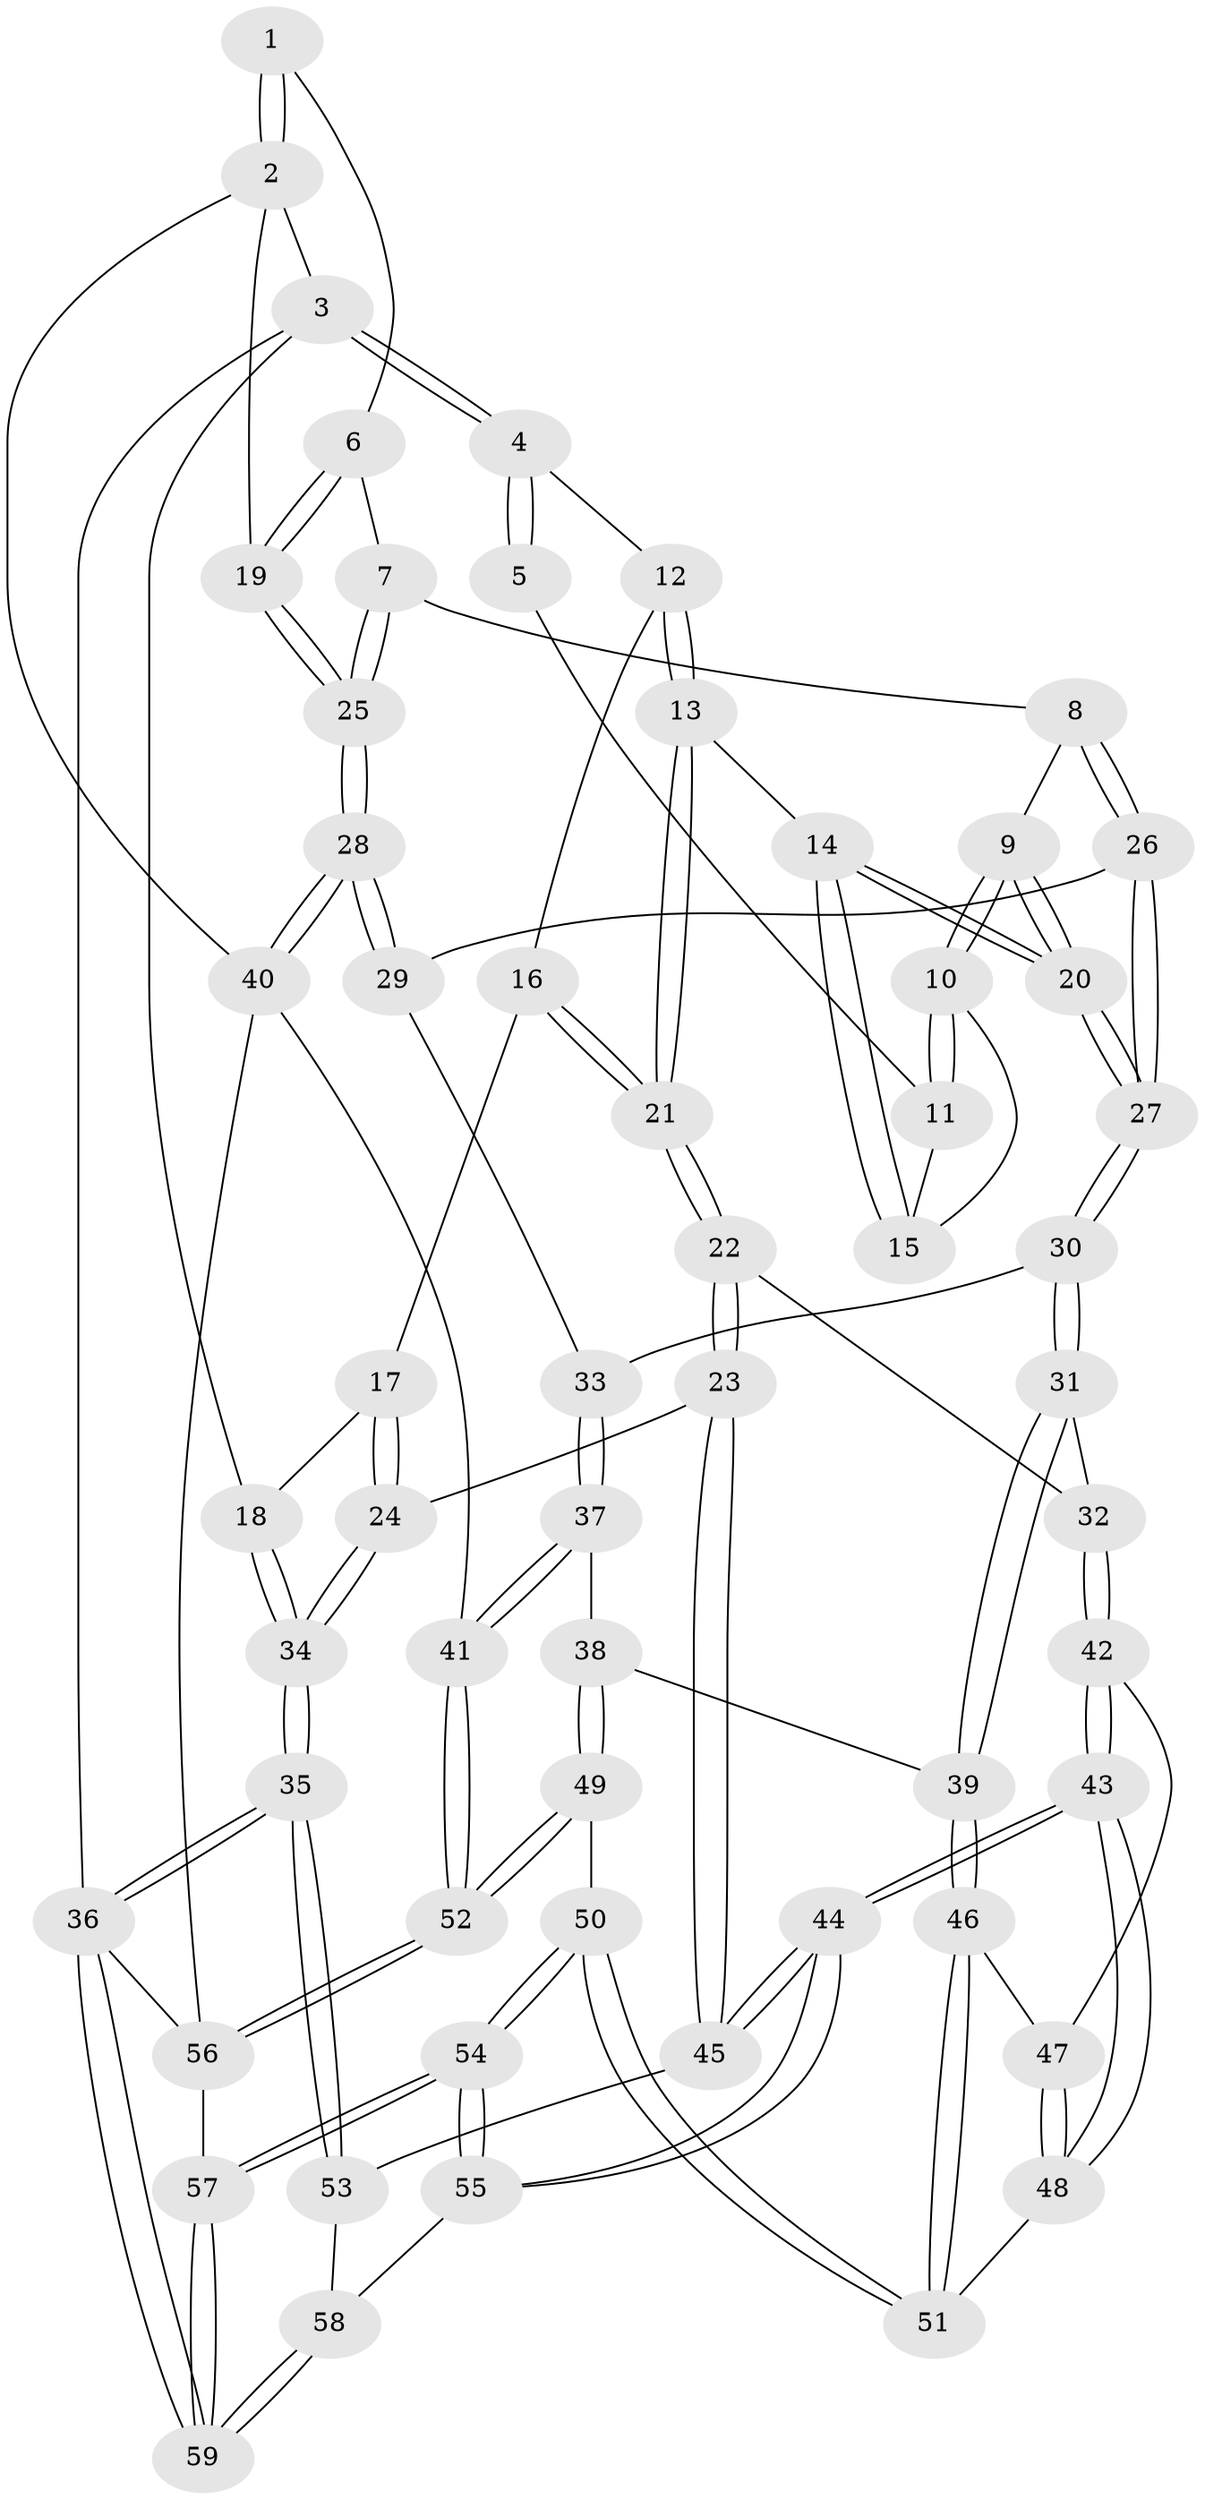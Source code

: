 // coarse degree distribution, {3: 0.6904761904761905, 4: 0.09523809523809523, 2: 0.11904761904761904, 6: 0.023809523809523808, 5: 0.07142857142857142}
// Generated by graph-tools (version 1.1) at 2025/54/03/04/25 22:54:14]
// undirected, 59 vertices, 144 edges
graph export_dot {
  node [color=gray90,style=filled];
  1 [pos="+0.6415506466379085+0"];
  2 [pos="+1+0"];
  3 [pos="+0+0"];
  4 [pos="+0.2740201675478275+0"];
  5 [pos="+0.6122582466228019+0"];
  6 [pos="+0.7123104414989895+0.1427964890807455"];
  7 [pos="+0.6747095053151215+0.19500004275902616"];
  8 [pos="+0.6727268367199034+0.19593746543448073"];
  9 [pos="+0.6143278527275337+0.1859286366416645"];
  10 [pos="+0.6004084129005571+0.17534097237675103"];
  11 [pos="+0.5617669886440045+0.013314352619316168"];
  12 [pos="+0.28894559435701933+0.006810782623658412"];
  13 [pos="+0.36573421332556894+0.18269168146304052"];
  14 [pos="+0.4017188845224833+0.19338580651352077"];
  15 [pos="+0.4738785913429925+0.15689077454365122"];
  16 [pos="+0.1252433109312962+0.1894834110437123"];
  17 [pos="+0.11012433532555166+0.18986400409542448"];
  18 [pos="+0+0"];
  19 [pos="+1+0.1659233735053609"];
  20 [pos="+0.4966759211649633+0.3108949776241921"];
  21 [pos="+0.2581980425624258+0.3096031706187137"];
  22 [pos="+0.22853999141054032+0.45659827206235054"];
  23 [pos="+0.05716813025704588+0.49565675578291934"];
  24 [pos="+0+0.48548075521372275"];
  25 [pos="+0.966179780290302+0.46257546005169664"];
  26 [pos="+0.6500127371033518+0.27890380526623293"];
  27 [pos="+0.511530589264274+0.35382094434806893"];
  28 [pos="+0.9486509651457483+0.5224685612106429"];
  29 [pos="+0.6683061947827105+0.3113378868206289"];
  30 [pos="+0.510877847497081+0.39436005836162247"];
  31 [pos="+0.35169278435726775+0.46464441961189756"];
  32 [pos="+0.2633379763887069+0.4753081508824662"];
  33 [pos="+0.5809759480005879+0.45242009121064847"];
  34 [pos="+0+0.49403761637567256"];
  35 [pos="+0+0.6801108787173747"];
  36 [pos="+0+1"];
  37 [pos="+0.6460057321876741+0.5232239834968871"];
  38 [pos="+0.5298276026149473+0.5934388736081336"];
  39 [pos="+0.4941562732043966+0.5965801173672757"];
  40 [pos="+0.9335277087147132+0.6103185010793338"];
  41 [pos="+0.9333064809168969+0.6103894385947144"];
  42 [pos="+0.2684880024209677+0.4892252173021061"];
  43 [pos="+0.28948233473987633+0.6979172008796884"];
  44 [pos="+0.2630166574073662+0.7752408044413263"];
  45 [pos="+0.1592730783645925+0.726334013814068"];
  46 [pos="+0.45273173667844463+0.6290787240632503"];
  47 [pos="+0.3865861841598676+0.6131833481742681"];
  48 [pos="+0.37543547963023327+0.6779123949391392"];
  49 [pos="+0.5253800125318261+0.7263096422062718"];
  50 [pos="+0.4530544545885026+0.752328499025917"];
  51 [pos="+0.43771006133288093+0.7118937920692702"];
  52 [pos="+0.7516633639935082+0.7875536479658091"];
  53 [pos="+0.06190970144400074+0.8040396310013735"];
  54 [pos="+0.36041287364401514+0.9437822299156062"];
  55 [pos="+0.2753246685605429+0.8045730223268588"];
  56 [pos="+0.5782147319541391+1"];
  57 [pos="+0.3775917377555559+1"];
  58 [pos="+0.07902889991182308+0.8434750862802775"];
  59 [pos="+0.12552274992362417+1"];
  1 -- 2;
  1 -- 2;
  1 -- 6;
  2 -- 3;
  2 -- 19;
  2 -- 40;
  3 -- 4;
  3 -- 4;
  3 -- 18;
  3 -- 36;
  4 -- 5;
  4 -- 5;
  4 -- 12;
  5 -- 11;
  6 -- 7;
  6 -- 19;
  6 -- 19;
  7 -- 8;
  7 -- 25;
  7 -- 25;
  8 -- 9;
  8 -- 26;
  8 -- 26;
  9 -- 10;
  9 -- 10;
  9 -- 20;
  9 -- 20;
  10 -- 11;
  10 -- 11;
  10 -- 15;
  11 -- 15;
  12 -- 13;
  12 -- 13;
  12 -- 16;
  13 -- 14;
  13 -- 21;
  13 -- 21;
  14 -- 15;
  14 -- 15;
  14 -- 20;
  14 -- 20;
  16 -- 17;
  16 -- 21;
  16 -- 21;
  17 -- 18;
  17 -- 24;
  17 -- 24;
  18 -- 34;
  18 -- 34;
  19 -- 25;
  19 -- 25;
  20 -- 27;
  20 -- 27;
  21 -- 22;
  21 -- 22;
  22 -- 23;
  22 -- 23;
  22 -- 32;
  23 -- 24;
  23 -- 45;
  23 -- 45;
  24 -- 34;
  24 -- 34;
  25 -- 28;
  25 -- 28;
  26 -- 27;
  26 -- 27;
  26 -- 29;
  27 -- 30;
  27 -- 30;
  28 -- 29;
  28 -- 29;
  28 -- 40;
  28 -- 40;
  29 -- 33;
  30 -- 31;
  30 -- 31;
  30 -- 33;
  31 -- 32;
  31 -- 39;
  31 -- 39;
  32 -- 42;
  32 -- 42;
  33 -- 37;
  33 -- 37;
  34 -- 35;
  34 -- 35;
  35 -- 36;
  35 -- 36;
  35 -- 53;
  35 -- 53;
  36 -- 59;
  36 -- 59;
  36 -- 56;
  37 -- 38;
  37 -- 41;
  37 -- 41;
  38 -- 39;
  38 -- 49;
  38 -- 49;
  39 -- 46;
  39 -- 46;
  40 -- 41;
  40 -- 56;
  41 -- 52;
  41 -- 52;
  42 -- 43;
  42 -- 43;
  42 -- 47;
  43 -- 44;
  43 -- 44;
  43 -- 48;
  43 -- 48;
  44 -- 45;
  44 -- 45;
  44 -- 55;
  44 -- 55;
  45 -- 53;
  46 -- 47;
  46 -- 51;
  46 -- 51;
  47 -- 48;
  47 -- 48;
  48 -- 51;
  49 -- 50;
  49 -- 52;
  49 -- 52;
  50 -- 51;
  50 -- 51;
  50 -- 54;
  50 -- 54;
  52 -- 56;
  52 -- 56;
  53 -- 58;
  54 -- 55;
  54 -- 55;
  54 -- 57;
  54 -- 57;
  55 -- 58;
  56 -- 57;
  57 -- 59;
  57 -- 59;
  58 -- 59;
  58 -- 59;
}
